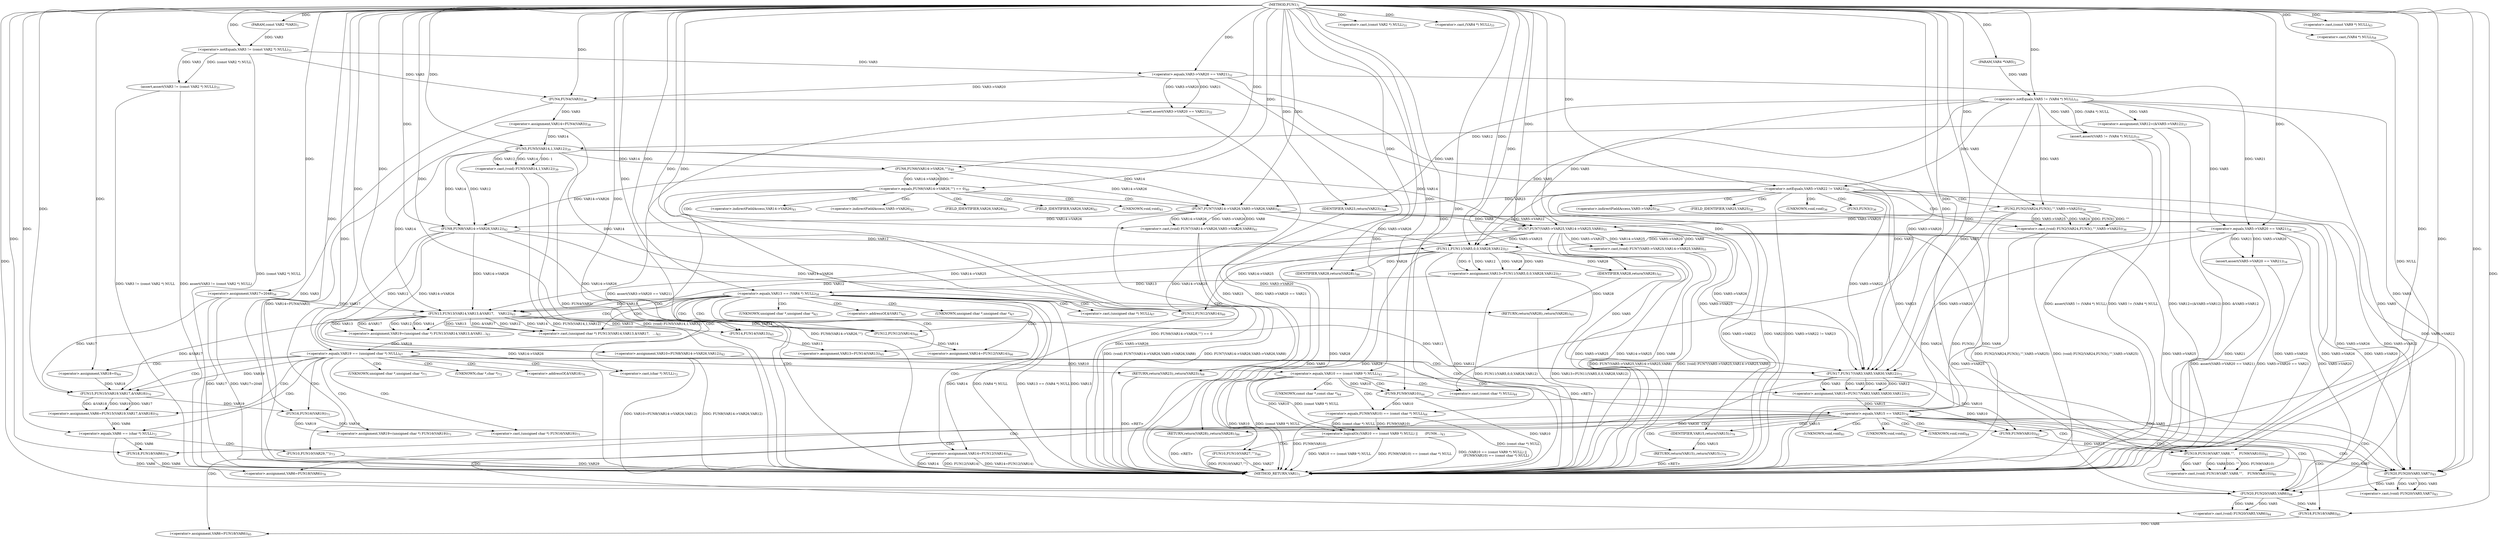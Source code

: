 digraph "FUN1" {  
"8" [label = <(METHOD,FUN1)<SUB>1</SUB>> ]
"250" [label = <(METHOD_RETURN,VAR1)<SUB>1</SUB>> ]
"9" [label = <(PARAM,const VAR2 *VAR3)<SUB>1</SUB>> ]
"10" [label = <(PARAM,VAR4 *VAR5)<SUB>2</SUB>> ]
"22" [label = <(assert,assert(VAR3 != (const VAR2 *) NULL))<SUB>31</SUB>> ]
"28" [label = <(assert,assert(VAR3-&gt;VAR20 == VAR21))<SUB>32</SUB>> ]
"34" [label = <(assert,assert(VAR5 != (VAR4 *) NULL))<SUB>33</SUB>> ]
"40" [label = <(assert,assert(VAR5-&gt;VAR20 == VAR21))<SUB>34</SUB>> ]
"62" [label = <(&lt;operator&gt;.assignment,VAR12=(&amp;VAR5-&gt;VAR12))<SUB>37</SUB>> ]
"68" [label = <(&lt;operator&gt;.assignment,VAR14=FUN4(VAR3))<SUB>38</SUB>> ]
"72" [label = <(&lt;operator&gt;.cast,(void) FUN5(VAR14,1,VAR12))<SUB>39</SUB>> ]
"97" [label = <(&lt;operator&gt;.assignment,VAR10=FUN8(VAR14-&gt;VAR26,VAR12))<SUB>42</SUB>> ]
"121" [label = <(&lt;operator&gt;.cast,(void) FUN7(VAR5-&gt;VAR25,VAR14-&gt;VAR25,VAR8))<SUB>55</SUB>> ]
"131" [label = <(&lt;operator&gt;.assignment,VAR17=2048)<SUB>56</SUB>> ]
"134" [label = <(&lt;operator&gt;.assignment,VAR13=FUN11(VAR5,0,0,VAR28,VAR12))<SUB>57</SUB>> ]
"155" [label = <(&lt;operator&gt;.assignment,VAR19=(unsigned char *) FUN13(VAR14,VAR13,&amp;VAR1...)<SUB>63</SUB>> ]
"165" [label = <(&lt;operator&gt;.assignment,VAR13=FUN14(VAR13))<SUB>65</SUB>> ]
"169" [label = <(&lt;operator&gt;.assignment,VAR14=FUN12(VAR14))<SUB>66</SUB>> ]
"182" [label = <(&lt;operator&gt;.assignment,VAR18=0)<SUB>69</SUB>> ]
"185" [label = <(&lt;operator&gt;.assignment,VAR6=FUN15(VAR19,VAR17,&amp;VAR18))<SUB>70</SUB>> ]
"192" [label = <(&lt;operator&gt;.assignment,VAR19=(unsigned char *) FUN16(VAR19))<SUB>71</SUB>> ]
"208" [label = <(&lt;operator&gt;.assignment,VAR15=FUN17(VAR3,VAR5,VAR30,VAR12))<SUB>75</SUB>> ]
"226" [label = <(&lt;operator&gt;.cast,(void) FUN19(VAR7,VAR8,&quot;&quot;,
    FUN9(VAR10)))<SUB>81</SUB>> ]
"234" [label = <(&lt;operator&gt;.cast,(void) FUN20(VAR5,VAR7))<SUB>83</SUB>> ]
"239" [label = <(&lt;operator&gt;.cast,(void) FUN20(VAR5,VAR6))<SUB>84</SUB>> ]
"244" [label = <(&lt;operator&gt;.assignment,VAR6=FUN18(VAR6))<SUB>85</SUB>> ]
"248" [label = <(RETURN,return(VAR28);,return(VAR28);)<SUB>86</SUB>> ]
"47" [label = <(&lt;operator&gt;.notEquals,VAR5-&gt;VAR22 != VAR23)<SUB>35</SUB>> ]
"79" [label = <(&lt;operator&gt;.equals,FUN6(VAR14-&gt;VAR26,&quot;&quot;) == 0)<SUB>40</SUB>> ]
"105" [label = <(&lt;operator&gt;.logicalOr,(VAR10 == (const VAR9 *) NULL) ||
       (FUN9(...)<SUB>43</SUB>> ]
"143" [label = <(&lt;operator&gt;.equals,VAR13 == (VAR4 *) NULL)<SUB>58</SUB>> ]
"174" [label = <(&lt;operator&gt;.equals,VAR19 == (unsigned char *) NULL)<SUB>67</SUB>> ]
"199" [label = <(&lt;operator&gt;.equals,VAR6 == (char *) NULL)<SUB>72</SUB>> ]
"216" [label = <(&lt;operator&gt;.equals,VAR15 == VAR23)<SUB>76</SUB>> ]
"249" [label = <(IDENTIFIER,VAR28,return(VAR28);)<SUB>86</SUB>> ]
"23" [label = <(&lt;operator&gt;.notEquals,VAR3 != (const VAR2 *) NULL)<SUB>31</SUB>> ]
"29" [label = <(&lt;operator&gt;.equals,VAR3-&gt;VAR20 == VAR21)<SUB>32</SUB>> ]
"35" [label = <(&lt;operator&gt;.notEquals,VAR5 != (VAR4 *) NULL)<SUB>33</SUB>> ]
"41" [label = <(&lt;operator&gt;.equals,VAR5-&gt;VAR20 == VAR21)<SUB>34</SUB>> ]
"53" [label = <(&lt;operator&gt;.cast,(void) FUN2(VAR24,FUN3(),&quot;&quot;,VAR5-&gt;VAR25))<SUB>36</SUB>> ]
"70" [label = <(FUN4,FUN4(VAR3))<SUB>38</SUB>> ]
"74" [label = <(FUN5,FUN5(VAR14,1,VAR12))<SUB>39</SUB>> ]
"87" [label = <(&lt;operator&gt;.cast,(void) FUN7(VAR14-&gt;VAR26,VAR5-&gt;VAR26,VAR8))<SUB>41</SUB>> ]
"99" [label = <(FUN8,FUN8(VAR14-&gt;VAR26,VAR12))<SUB>42</SUB>> ]
"118" [label = <(FUN10,FUN10(VAR27,&quot;&quot;))<SUB>46</SUB>> ]
"123" [label = <(FUN7,FUN7(VAR5-&gt;VAR25,VAR14-&gt;VAR25,VAR8))<SUB>55</SUB>> ]
"136" [label = <(FUN11,FUN11(VAR5,0,0,VAR28,VAR12))<SUB>57</SUB>> ]
"149" [label = <(&lt;operator&gt;.assignment,VAR14=FUN12(VAR14))<SUB>60</SUB>> ]
"153" [label = <(RETURN,return(VAR28);,return(VAR28);)<SUB>61</SUB>> ]
"157" [label = <(&lt;operator&gt;.cast,(unsigned char *) FUN13(VAR14,VAR13,&amp;VAR17,
   ...)<SUB>63</SUB>> ]
"167" [label = <(FUN14,FUN14(VAR13))<SUB>65</SUB>> ]
"171" [label = <(FUN12,FUN12(VAR14))<SUB>66</SUB>> ]
"180" [label = <(RETURN,return(VAR23);,return(VAR23);)<SUB>68</SUB>> ]
"187" [label = <(FUN15,FUN15(VAR19,VAR17,&amp;VAR18))<SUB>70</SUB>> ]
"194" [label = <(&lt;operator&gt;.cast,(unsigned char *) FUN16(VAR19))<SUB>71</SUB>> ]
"205" [label = <(FUN10,FUN10(VAR29,&quot;&quot;))<SUB>73</SUB>> ]
"210" [label = <(FUN17,FUN17(VAR3,VAR5,VAR30,VAR12))<SUB>75</SUB>> ]
"220" [label = <(&lt;operator&gt;.assignment,VAR6=FUN18(VAR6))<SUB>78</SUB>> ]
"224" [label = <(RETURN,return(VAR15);,return(VAR15);)<SUB>79</SUB>> ]
"228" [label = <(FUN19,FUN19(VAR7,VAR8,&quot;&quot;,
    FUN9(VAR10)))<SUB>81</SUB>> ]
"236" [label = <(FUN20,FUN20(VAR5,VAR7))<SUB>83</SUB>> ]
"241" [label = <(FUN20,FUN20(VAR5,VAR6))<SUB>84</SUB>> ]
"246" [label = <(FUN18,FUN18(VAR6))<SUB>85</SUB>> ]
"25" [label = <(&lt;operator&gt;.cast,(const VAR2 *) NULL)<SUB>31</SUB>> ]
"37" [label = <(&lt;operator&gt;.cast,(VAR4 *) NULL)<SUB>33</SUB>> ]
"80" [label = <(FUN6,FUN6(VAR14-&gt;VAR26,&quot;&quot;))<SUB>40</SUB>> ]
"106" [label = <(&lt;operator&gt;.equals,VAR10 == (const VAR9 *) NULL)<SUB>43</SUB>> ]
"111" [label = <(&lt;operator&gt;.equals,FUN9(VAR10) == (const char *) NULL)<SUB>44</SUB>> ]
"145" [label = <(&lt;operator&gt;.cast,(VAR4 *) NULL)<SUB>58</SUB>> ]
"154" [label = <(IDENTIFIER,VAR28,return(VAR28);)<SUB>61</SUB>> ]
"159" [label = <(FUN13,FUN13(VAR14,VAR13,&amp;VAR17,
    VAR12))<SUB>63</SUB>> ]
"176" [label = <(&lt;operator&gt;.cast,(unsigned char *) NULL)<SUB>67</SUB>> ]
"181" [label = <(IDENTIFIER,VAR23,return(VAR23);)<SUB>68</SUB>> ]
"196" [label = <(FUN16,FUN16(VAR19))<SUB>71</SUB>> ]
"201" [label = <(&lt;operator&gt;.cast,(char *) NULL)<SUB>72</SUB>> ]
"225" [label = <(IDENTIFIER,VAR15,return(VAR15);)<SUB>79</SUB>> ]
"232" [label = <(FUN9,FUN9(VAR10))<SUB>82</SUB>> ]
"55" [label = <(FUN2,FUN2(VAR24,FUN3(),&quot;&quot;,VAR5-&gt;VAR25))<SUB>36</SUB>> ]
"89" [label = <(FUN7,FUN7(VAR14-&gt;VAR26,VAR5-&gt;VAR26,VAR8))<SUB>41</SUB>> ]
"108" [label = <(&lt;operator&gt;.cast,(const VAR9 *) NULL)<SUB>43</SUB>> ]
"112" [label = <(FUN9,FUN9(VAR10))<SUB>44</SUB>> ]
"114" [label = <(&lt;operator&gt;.cast,(const char *) NULL)<SUB>44</SUB>> ]
"151" [label = <(FUN12,FUN12(VAR14))<SUB>60</SUB>> ]
"222" [label = <(FUN18,FUN18(VAR6))<SUB>78</SUB>> ]
"227" [label = <(UNKNOWN,void,void)<SUB>81</SUB>> ]
"235" [label = <(UNKNOWN,void,void)<SUB>83</SUB>> ]
"240" [label = <(UNKNOWN,void,void)<SUB>84</SUB>> ]
"158" [label = <(UNKNOWN,unsigned char *,unsigned char *)<SUB>63</SUB>> ]
"190" [label = <(&lt;operator&gt;.addressOf,&amp;VAR18)<SUB>70</SUB>> ]
"195" [label = <(UNKNOWN,unsigned char *,unsigned char *)<SUB>71</SUB>> ]
"54" [label = <(UNKNOWN,void,void)<SUB>36</SUB>> ]
"88" [label = <(UNKNOWN,void,void)<SUB>41</SUB>> ]
"162" [label = <(&lt;operator&gt;.addressOf,&amp;VAR17)<SUB>63</SUB>> ]
"177" [label = <(UNKNOWN,unsigned char *,unsigned char *)<SUB>67</SUB>> ]
"202" [label = <(UNKNOWN,char *,char *)<SUB>72</SUB>> ]
"57" [label = <(FUN3,FUN3())<SUB>36</SUB>> ]
"59" [label = <(&lt;operator&gt;.indirectFieldAccess,VAR5-&gt;VAR25)<SUB>36</SUB>> ]
"90" [label = <(&lt;operator&gt;.indirectFieldAccess,VAR14-&gt;VAR26)<SUB>41</SUB>> ]
"93" [label = <(&lt;operator&gt;.indirectFieldAccess,VAR5-&gt;VAR26)<SUB>41</SUB>> ]
"115" [label = <(UNKNOWN,const char *,const char *)<SUB>44</SUB>> ]
"61" [label = <(FIELD_IDENTIFIER,VAR25,VAR25)<SUB>36</SUB>> ]
"92" [label = <(FIELD_IDENTIFIER,VAR26,VAR26)<SUB>41</SUB>> ]
"95" [label = <(FIELD_IDENTIFIER,VAR26,VAR26)<SUB>41</SUB>> ]
  "153" -> "250"  [ label = "DDG: &lt;RET&gt;"] 
  "180" -> "250"  [ label = "DDG: &lt;RET&gt;"] 
  "224" -> "250"  [ label = "DDG: &lt;RET&gt;"] 
  "248" -> "250"  [ label = "DDG: &lt;RET&gt;"] 
  "23" -> "250"  [ label = "DDG: (const VAR2 *) NULL"] 
  "22" -> "250"  [ label = "DDG: VAR3 != (const VAR2 *) NULL"] 
  "22" -> "250"  [ label = "DDG: assert(VAR3 != (const VAR2 *) NULL)"] 
  "29" -> "250"  [ label = "DDG: VAR3-&gt;VAR20"] 
  "28" -> "250"  [ label = "DDG: VAR3-&gt;VAR20 == VAR21"] 
  "28" -> "250"  [ label = "DDG: assert(VAR3-&gt;VAR20 == VAR21)"] 
  "34" -> "250"  [ label = "DDG: VAR5 != (VAR4 *) NULL"] 
  "34" -> "250"  [ label = "DDG: assert(VAR5 != (VAR4 *) NULL)"] 
  "41" -> "250"  [ label = "DDG: VAR5-&gt;VAR20"] 
  "41" -> "250"  [ label = "DDG: VAR21"] 
  "40" -> "250"  [ label = "DDG: VAR5-&gt;VAR20 == VAR21"] 
  "40" -> "250"  [ label = "DDG: assert(VAR5-&gt;VAR20 == VAR21)"] 
  "47" -> "250"  [ label = "DDG: VAR5-&gt;VAR22"] 
  "47" -> "250"  [ label = "DDG: VAR23"] 
  "47" -> "250"  [ label = "DDG: VAR5-&gt;VAR22 != VAR23"] 
  "55" -> "250"  [ label = "DDG: FUN3()"] 
  "53" -> "250"  [ label = "DDG: FUN2(VAR24,FUN3(),&quot;&quot;,VAR5-&gt;VAR25)"] 
  "53" -> "250"  [ label = "DDG: (void) FUN2(VAR24,FUN3(),&quot;&quot;,VAR5-&gt;VAR25)"] 
  "62" -> "250"  [ label = "DDG: &amp;VAR5-&gt;VAR12"] 
  "62" -> "250"  [ label = "DDG: VAR12=(&amp;VAR5-&gt;VAR12)"] 
  "70" -> "250"  [ label = "DDG: VAR3"] 
  "68" -> "250"  [ label = "DDG: FUN4(VAR3)"] 
  "68" -> "250"  [ label = "DDG: VAR14=FUN4(VAR3)"] 
  "72" -> "250"  [ label = "DDG: FUN5(VAR14,1,VAR12)"] 
  "72" -> "250"  [ label = "DDG: (void) FUN5(VAR14,1,VAR12)"] 
  "79" -> "250"  [ label = "DDG: FUN6(VAR14-&gt;VAR26,&quot;&quot;)"] 
  "79" -> "250"  [ label = "DDG: FUN6(VAR14-&gt;VAR26,&quot;&quot;) == 0"] 
  "89" -> "250"  [ label = "DDG: VAR5-&gt;VAR26"] 
  "87" -> "250"  [ label = "DDG: FUN7(VAR14-&gt;VAR26,VAR5-&gt;VAR26,VAR8)"] 
  "87" -> "250"  [ label = "DDG: (void) FUN7(VAR14-&gt;VAR26,VAR5-&gt;VAR26,VAR8)"] 
  "99" -> "250"  [ label = "DDG: VAR14-&gt;VAR26"] 
  "97" -> "250"  [ label = "DDG: FUN8(VAR14-&gt;VAR26,VAR12)"] 
  "97" -> "250"  [ label = "DDG: VAR10=FUN8(VAR14-&gt;VAR26,VAR12)"] 
  "106" -> "250"  [ label = "DDG: VAR10"] 
  "106" -> "250"  [ label = "DDG: (const VAR9 *) NULL"] 
  "105" -> "250"  [ label = "DDG: VAR10 == (const VAR9 *) NULL"] 
  "112" -> "250"  [ label = "DDG: VAR10"] 
  "111" -> "250"  [ label = "DDG: FUN9(VAR10)"] 
  "111" -> "250"  [ label = "DDG: (const char *) NULL"] 
  "105" -> "250"  [ label = "DDG: FUN9(VAR10) == (const char *) NULL"] 
  "105" -> "250"  [ label = "DDG: (VAR10 == (const VAR9 *) NULL) ||
       (FUN9(VAR10) == (const char *) NULL)"] 
  "118" -> "250"  [ label = "DDG: FUN10(VAR27,&quot;&quot;)"] 
  "123" -> "250"  [ label = "DDG: VAR5-&gt;VAR25"] 
  "123" -> "250"  [ label = "DDG: VAR14-&gt;VAR25"] 
  "123" -> "250"  [ label = "DDG: VAR8"] 
  "121" -> "250"  [ label = "DDG: FUN7(VAR5-&gt;VAR25,VAR14-&gt;VAR25,VAR8)"] 
  "121" -> "250"  [ label = "DDG: (void) FUN7(VAR5-&gt;VAR25,VAR14-&gt;VAR25,VAR8)"] 
  "131" -> "250"  [ label = "DDG: VAR17"] 
  "131" -> "250"  [ label = "DDG: VAR17=2048"] 
  "136" -> "250"  [ label = "DDG: VAR5"] 
  "136" -> "250"  [ label = "DDG: VAR28"] 
  "136" -> "250"  [ label = "DDG: VAR12"] 
  "134" -> "250"  [ label = "DDG: FUN11(VAR5,0,0,VAR28,VAR12)"] 
  "134" -> "250"  [ label = "DDG: VAR13=FUN11(VAR5,0,0,VAR28,VAR12)"] 
  "143" -> "250"  [ label = "DDG: VAR13"] 
  "145" -> "250"  [ label = "DDG: NULL"] 
  "143" -> "250"  [ label = "DDG: (VAR4 *) NULL"] 
  "143" -> "250"  [ label = "DDG: VAR13 == (VAR4 *) NULL"] 
  "149" -> "250"  [ label = "DDG: VAR14"] 
  "149" -> "250"  [ label = "DDG: FUN12(VAR14)"] 
  "149" -> "250"  [ label = "DDG: VAR14=FUN12(VAR14)"] 
  "210" -> "250"  [ label = "DDG: VAR30"] 
  "205" -> "250"  [ label = "DDG: VAR29"] 
  "55" -> "250"  [ label = "DDG: VAR24"] 
  "118" -> "250"  [ label = "DDG: VAR27"] 
  "8" -> "9"  [ label = "DDG: "] 
  "8" -> "10"  [ label = "DDG: "] 
  "35" -> "62"  [ label = "DDG: VAR5"] 
  "70" -> "68"  [ label = "DDG: VAR3"] 
  "74" -> "72"  [ label = "DDG: VAR14"] 
  "74" -> "72"  [ label = "DDG: 1"] 
  "74" -> "72"  [ label = "DDG: VAR12"] 
  "99" -> "97"  [ label = "DDG: VAR14-&gt;VAR26"] 
  "99" -> "97"  [ label = "DDG: VAR12"] 
  "123" -> "121"  [ label = "DDG: VAR5-&gt;VAR25"] 
  "123" -> "121"  [ label = "DDG: VAR14-&gt;VAR25"] 
  "123" -> "121"  [ label = "DDG: VAR8"] 
  "8" -> "131"  [ label = "DDG: "] 
  "136" -> "134"  [ label = "DDG: VAR28"] 
  "136" -> "134"  [ label = "DDG: VAR5"] 
  "136" -> "134"  [ label = "DDG: 0"] 
  "136" -> "134"  [ label = "DDG: VAR12"] 
  "159" -> "155"  [ label = "DDG: VAR14"] 
  "159" -> "155"  [ label = "DDG: VAR13"] 
  "159" -> "155"  [ label = "DDG: &amp;VAR17"] 
  "159" -> "155"  [ label = "DDG: VAR12"] 
  "167" -> "165"  [ label = "DDG: VAR13"] 
  "171" -> "169"  [ label = "DDG: VAR14"] 
  "8" -> "182"  [ label = "DDG: "] 
  "187" -> "185"  [ label = "DDG: VAR19"] 
  "187" -> "185"  [ label = "DDG: VAR17"] 
  "187" -> "185"  [ label = "DDG: &amp;VAR18"] 
  "196" -> "192"  [ label = "DDG: VAR19"] 
  "210" -> "208"  [ label = "DDG: VAR3"] 
  "210" -> "208"  [ label = "DDG: VAR5"] 
  "210" -> "208"  [ label = "DDG: VAR30"] 
  "210" -> "208"  [ label = "DDG: VAR12"] 
  "228" -> "226"  [ label = "DDG: VAR7"] 
  "228" -> "226"  [ label = "DDG: VAR8"] 
  "228" -> "226"  [ label = "DDG: &quot;&quot;"] 
  "228" -> "226"  [ label = "DDG: FUN9(VAR10)"] 
  "236" -> "234"  [ label = "DDG: VAR5"] 
  "236" -> "234"  [ label = "DDG: VAR7"] 
  "241" -> "239"  [ label = "DDG: VAR5"] 
  "241" -> "239"  [ label = "DDG: VAR6"] 
  "246" -> "244"  [ label = "DDG: VAR6"] 
  "249" -> "248"  [ label = "DDG: VAR28"] 
  "23" -> "22"  [ label = "DDG: VAR3"] 
  "23" -> "22"  [ label = "DDG: (const VAR2 *) NULL"] 
  "29" -> "28"  [ label = "DDG: VAR3-&gt;VAR20"] 
  "29" -> "28"  [ label = "DDG: VAR21"] 
  "35" -> "34"  [ label = "DDG: VAR5"] 
  "35" -> "34"  [ label = "DDG: (VAR4 *) NULL"] 
  "41" -> "40"  [ label = "DDG: VAR5-&gt;VAR20"] 
  "41" -> "40"  [ label = "DDG: VAR21"] 
  "136" -> "249"  [ label = "DDG: VAR28"] 
  "8" -> "249"  [ label = "DDG: "] 
  "9" -> "23"  [ label = "DDG: VAR3"] 
  "8" -> "23"  [ label = "DDG: "] 
  "23" -> "29"  [ label = "DDG: VAR3"] 
  "8" -> "29"  [ label = "DDG: "] 
  "10" -> "35"  [ label = "DDG: VAR5"] 
  "8" -> "35"  [ label = "DDG: "] 
  "35" -> "41"  [ label = "DDG: VAR5"] 
  "29" -> "41"  [ label = "DDG: VAR21"] 
  "8" -> "41"  [ label = "DDG: "] 
  "35" -> "47"  [ label = "DDG: VAR5"] 
  "8" -> "47"  [ label = "DDG: "] 
  "55" -> "53"  [ label = "DDG: VAR24"] 
  "55" -> "53"  [ label = "DDG: FUN3()"] 
  "55" -> "53"  [ label = "DDG: &quot;&quot;"] 
  "55" -> "53"  [ label = "DDG: VAR5-&gt;VAR25"] 
  "23" -> "70"  [ label = "DDG: VAR3"] 
  "29" -> "70"  [ label = "DDG: VAR3-&gt;VAR20"] 
  "8" -> "70"  [ label = "DDG: "] 
  "68" -> "74"  [ label = "DDG: VAR14"] 
  "8" -> "74"  [ label = "DDG: "] 
  "62" -> "74"  [ label = "DDG: VAR12"] 
  "80" -> "79"  [ label = "DDG: VAR14-&gt;VAR26"] 
  "80" -> "79"  [ label = "DDG: &quot;&quot;"] 
  "8" -> "79"  [ label = "DDG: "] 
  "89" -> "87"  [ label = "DDG: VAR14-&gt;VAR26"] 
  "89" -> "87"  [ label = "DDG: VAR5-&gt;VAR26"] 
  "89" -> "87"  [ label = "DDG: VAR8"] 
  "74" -> "99"  [ label = "DDG: VAR14"] 
  "80" -> "99"  [ label = "DDG: VAR14-&gt;VAR26"] 
  "89" -> "99"  [ label = "DDG: VAR14-&gt;VAR26"] 
  "74" -> "99"  [ label = "DDG: VAR12"] 
  "8" -> "99"  [ label = "DDG: "] 
  "106" -> "105"  [ label = "DDG: VAR10"] 
  "106" -> "105"  [ label = "DDG: (const VAR9 *) NULL"] 
  "111" -> "105"  [ label = "DDG: FUN9(VAR10)"] 
  "111" -> "105"  [ label = "DDG: (const char *) NULL"] 
  "35" -> "123"  [ label = "DDG: VAR5"] 
  "55" -> "123"  [ label = "DDG: VAR5-&gt;VAR25"] 
  "74" -> "123"  [ label = "DDG: VAR14"] 
  "89" -> "123"  [ label = "DDG: VAR8"] 
  "8" -> "123"  [ label = "DDG: "] 
  "35" -> "136"  [ label = "DDG: VAR5"] 
  "41" -> "136"  [ label = "DDG: VAR5-&gt;VAR20"] 
  "47" -> "136"  [ label = "DDG: VAR5-&gt;VAR22"] 
  "89" -> "136"  [ label = "DDG: VAR5-&gt;VAR26"] 
  "123" -> "136"  [ label = "DDG: VAR5-&gt;VAR25"] 
  "8" -> "136"  [ label = "DDG: "] 
  "99" -> "136"  [ label = "DDG: VAR12"] 
  "134" -> "143"  [ label = "DDG: VAR13"] 
  "8" -> "143"  [ label = "DDG: "] 
  "151" -> "149"  [ label = "DDG: VAR14"] 
  "154" -> "153"  [ label = "DDG: VAR28"] 
  "159" -> "157"  [ label = "DDG: VAR14"] 
  "159" -> "157"  [ label = "DDG: VAR13"] 
  "159" -> "157"  [ label = "DDG: &amp;VAR17"] 
  "159" -> "157"  [ label = "DDG: VAR12"] 
  "159" -> "167"  [ label = "DDG: VAR13"] 
  "8" -> "167"  [ label = "DDG: "] 
  "99" -> "171"  [ label = "DDG: VAR14-&gt;VAR26"] 
  "123" -> "171"  [ label = "DDG: VAR14-&gt;VAR25"] 
  "159" -> "171"  [ label = "DDG: VAR14"] 
  "8" -> "171"  [ label = "DDG: "] 
  "155" -> "174"  [ label = "DDG: VAR19"] 
  "8" -> "174"  [ label = "DDG: "] 
  "181" -> "180"  [ label = "DDG: VAR23"] 
  "174" -> "187"  [ label = "DDG: VAR19"] 
  "8" -> "187"  [ label = "DDG: "] 
  "131" -> "187"  [ label = "DDG: VAR17"] 
  "159" -> "187"  [ label = "DDG: &amp;VAR17"] 
  "182" -> "187"  [ label = "DDG: VAR18"] 
  "196" -> "194"  [ label = "DDG: VAR19"] 
  "185" -> "199"  [ label = "DDG: VAR6"] 
  "8" -> "199"  [ label = "DDG: "] 
  "29" -> "210"  [ label = "DDG: VAR3-&gt;VAR20"] 
  "70" -> "210"  [ label = "DDG: VAR3"] 
  "8" -> "210"  [ label = "DDG: "] 
  "41" -> "210"  [ label = "DDG: VAR5-&gt;VAR20"] 
  "47" -> "210"  [ label = "DDG: VAR5-&gt;VAR22"] 
  "89" -> "210"  [ label = "DDG: VAR5-&gt;VAR26"] 
  "123" -> "210"  [ label = "DDG: VAR5-&gt;VAR25"] 
  "136" -> "210"  [ label = "DDG: VAR5"] 
  "35" -> "210"  [ label = "DDG: VAR5"] 
  "159" -> "210"  [ label = "DDG: VAR12"] 
  "208" -> "216"  [ label = "DDG: VAR15"] 
  "8" -> "216"  [ label = "DDG: "] 
  "47" -> "216"  [ label = "DDG: VAR23"] 
  "222" -> "220"  [ label = "DDG: VAR6"] 
  "225" -> "224"  [ label = "DDG: VAR15"] 
  "8" -> "228"  [ label = "DDG: "] 
  "123" -> "228"  [ label = "DDG: VAR8"] 
  "232" -> "228"  [ label = "DDG: VAR10"] 
  "41" -> "236"  [ label = "DDG: VAR5-&gt;VAR20"] 
  "47" -> "236"  [ label = "DDG: VAR5-&gt;VAR22"] 
  "89" -> "236"  [ label = "DDG: VAR5-&gt;VAR26"] 
  "123" -> "236"  [ label = "DDG: VAR5-&gt;VAR25"] 
  "210" -> "236"  [ label = "DDG: VAR5"] 
  "8" -> "236"  [ label = "DDG: "] 
  "35" -> "236"  [ label = "DDG: VAR5"] 
  "228" -> "236"  [ label = "DDG: VAR7"] 
  "41" -> "241"  [ label = "DDG: VAR5-&gt;VAR20"] 
  "47" -> "241"  [ label = "DDG: VAR5-&gt;VAR22"] 
  "89" -> "241"  [ label = "DDG: VAR5-&gt;VAR26"] 
  "123" -> "241"  [ label = "DDG: VAR5-&gt;VAR25"] 
  "236" -> "241"  [ label = "DDG: VAR5"] 
  "8" -> "241"  [ label = "DDG: "] 
  "35" -> "241"  [ label = "DDG: VAR5"] 
  "199" -> "241"  [ label = "DDG: VAR6"] 
  "241" -> "246"  [ label = "DDG: VAR6"] 
  "8" -> "246"  [ label = "DDG: "] 
  "8" -> "25"  [ label = "DDG: "] 
  "8" -> "37"  [ label = "DDG: "] 
  "74" -> "80"  [ label = "DDG: VAR14"] 
  "8" -> "80"  [ label = "DDG: "] 
  "97" -> "106"  [ label = "DDG: VAR10"] 
  "8" -> "106"  [ label = "DDG: "] 
  "112" -> "111"  [ label = "DDG: VAR10"] 
  "8" -> "111"  [ label = "DDG: "] 
  "8" -> "118"  [ label = "DDG: "] 
  "8" -> "145"  [ label = "DDG: "] 
  "136" -> "154"  [ label = "DDG: VAR28"] 
  "8" -> "154"  [ label = "DDG: "] 
  "74" -> "159"  [ label = "DDG: VAR14"] 
  "99" -> "159"  [ label = "DDG: VAR14-&gt;VAR26"] 
  "123" -> "159"  [ label = "DDG: VAR14-&gt;VAR25"] 
  "8" -> "159"  [ label = "DDG: "] 
  "143" -> "159"  [ label = "DDG: VAR13"] 
  "131" -> "159"  [ label = "DDG: VAR17"] 
  "136" -> "159"  [ label = "DDG: VAR12"] 
  "8" -> "176"  [ label = "DDG: "] 
  "47" -> "181"  [ label = "DDG: VAR23"] 
  "8" -> "181"  [ label = "DDG: "] 
  "187" -> "196"  [ label = "DDG: VAR19"] 
  "8" -> "196"  [ label = "DDG: "] 
  "8" -> "201"  [ label = "DDG: "] 
  "8" -> "205"  [ label = "DDG: "] 
  "216" -> "225"  [ label = "DDG: VAR15"] 
  "8" -> "225"  [ label = "DDG: "] 
  "106" -> "232"  [ label = "DDG: VAR10"] 
  "112" -> "232"  [ label = "DDG: VAR10"] 
  "8" -> "232"  [ label = "DDG: "] 
  "8" -> "55"  [ label = "DDG: "] 
  "35" -> "55"  [ label = "DDG: VAR5"] 
  "74" -> "89"  [ label = "DDG: VAR14"] 
  "80" -> "89"  [ label = "DDG: VAR14-&gt;VAR26"] 
  "35" -> "89"  [ label = "DDG: VAR5"] 
  "8" -> "89"  [ label = "DDG: "] 
  "8" -> "108"  [ label = "DDG: "] 
  "106" -> "112"  [ label = "DDG: VAR10"] 
  "8" -> "112"  [ label = "DDG: "] 
  "8" -> "114"  [ label = "DDG: "] 
  "74" -> "151"  [ label = "DDG: VAR14"] 
  "99" -> "151"  [ label = "DDG: VAR14-&gt;VAR26"] 
  "123" -> "151"  [ label = "DDG: VAR14-&gt;VAR25"] 
  "8" -> "151"  [ label = "DDG: "] 
  "199" -> "222"  [ label = "DDG: VAR6"] 
  "8" -> "222"  [ label = "DDG: "] 
  "47" -> "57"  [ label = "CDG: "] 
  "47" -> "59"  [ label = "CDG: "] 
  "47" -> "54"  [ label = "CDG: "] 
  "47" -> "61"  [ label = "CDG: "] 
  "47" -> "53"  [ label = "CDG: "] 
  "47" -> "55"  [ label = "CDG: "] 
  "79" -> "95"  [ label = "CDG: "] 
  "79" -> "92"  [ label = "CDG: "] 
  "79" -> "87"  [ label = "CDG: "] 
  "79" -> "93"  [ label = "CDG: "] 
  "79" -> "90"  [ label = "CDG: "] 
  "79" -> "88"  [ label = "CDG: "] 
  "79" -> "89"  [ label = "CDG: "] 
  "105" -> "118"  [ label = "CDG: "] 
  "143" -> "167"  [ label = "CDG: "] 
  "143" -> "169"  [ label = "CDG: "] 
  "143" -> "149"  [ label = "CDG: "] 
  "143" -> "151"  [ label = "CDG: "] 
  "143" -> "162"  [ label = "CDG: "] 
  "143" -> "153"  [ label = "CDG: "] 
  "143" -> "174"  [ label = "CDG: "] 
  "143" -> "155"  [ label = "CDG: "] 
  "143" -> "158"  [ label = "CDG: "] 
  "143" -> "171"  [ label = "CDG: "] 
  "143" -> "157"  [ label = "CDG: "] 
  "143" -> "159"  [ label = "CDG: "] 
  "143" -> "176"  [ label = "CDG: "] 
  "143" -> "177"  [ label = "CDG: "] 
  "143" -> "165"  [ label = "CDG: "] 
  "174" -> "192"  [ label = "CDG: "] 
  "174" -> "196"  [ label = "CDG: "] 
  "174" -> "185"  [ label = "CDG: "] 
  "174" -> "208"  [ label = "CDG: "] 
  "174" -> "195"  [ label = "CDG: "] 
  "174" -> "187"  [ label = "CDG: "] 
  "174" -> "190"  [ label = "CDG: "] 
  "174" -> "194"  [ label = "CDG: "] 
  "174" -> "182"  [ label = "CDG: "] 
  "174" -> "202"  [ label = "CDG: "] 
  "174" -> "201"  [ label = "CDG: "] 
  "174" -> "180"  [ label = "CDG: "] 
  "174" -> "210"  [ label = "CDG: "] 
  "174" -> "199"  [ label = "CDG: "] 
  "174" -> "216"  [ label = "CDG: "] 
  "199" -> "205"  [ label = "CDG: "] 
  "216" -> "240"  [ label = "CDG: "] 
  "216" -> "232"  [ label = "CDG: "] 
  "216" -> "226"  [ label = "CDG: "] 
  "216" -> "244"  [ label = "CDG: "] 
  "216" -> "228"  [ label = "CDG: "] 
  "216" -> "246"  [ label = "CDG: "] 
  "216" -> "224"  [ label = "CDG: "] 
  "216" -> "239"  [ label = "CDG: "] 
  "216" -> "235"  [ label = "CDG: "] 
  "216" -> "236"  [ label = "CDG: "] 
  "216" -> "220"  [ label = "CDG: "] 
  "216" -> "234"  [ label = "CDG: "] 
  "216" -> "241"  [ label = "CDG: "] 
  "216" -> "248"  [ label = "CDG: "] 
  "216" -> "227"  [ label = "CDG: "] 
  "216" -> "222"  [ label = "CDG: "] 
  "106" -> "115"  [ label = "CDG: "] 
  "106" -> "114"  [ label = "CDG: "] 
  "106" -> "112"  [ label = "CDG: "] 
  "106" -> "111"  [ label = "CDG: "] 
}
